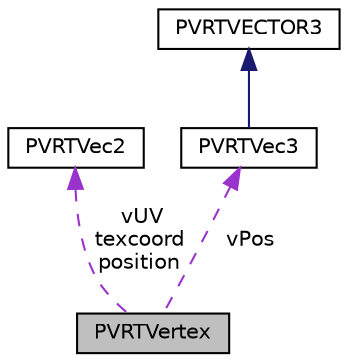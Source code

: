digraph "PVRTVertex"
{
  edge [fontname="Helvetica",fontsize="10",labelfontname="Helvetica",labelfontsize="10"];
  node [fontname="Helvetica",fontsize="10",shape=record];
  Node1 [label="PVRTVertex",height=0.2,width=0.4,color="black", fillcolor="grey75", style="filled", fontcolor="black"];
  Node2 -> Node1 [dir="back",color="darkorchid3",fontsize="10",style="dashed",label=" vUV\ntexcoord\nposition" ];
  Node2 [label="PVRTVec2",height=0.2,width=0.4,color="black", fillcolor="white", style="filled",URL="$struct_p_v_r_t_vec2.html",tooltip="2 component vector "];
  Node3 -> Node1 [dir="back",color="darkorchid3",fontsize="10",style="dashed",label=" vPos" ];
  Node3 [label="PVRTVec3",height=0.2,width=0.4,color="black", fillcolor="white", style="filled",URL="$struct_p_v_r_t_vec3.html",tooltip="3 component vector "];
  Node4 -> Node3 [dir="back",color="midnightblue",fontsize="10",style="solid"];
  Node4 [label="PVRTVECTOR3",height=0.2,width=0.4,color="black", fillcolor="white", style="filled",URL="$struct_p_v_r_t_v_e_c_t_o_r3f.html",tooltip="3D floating point vector "];
}
